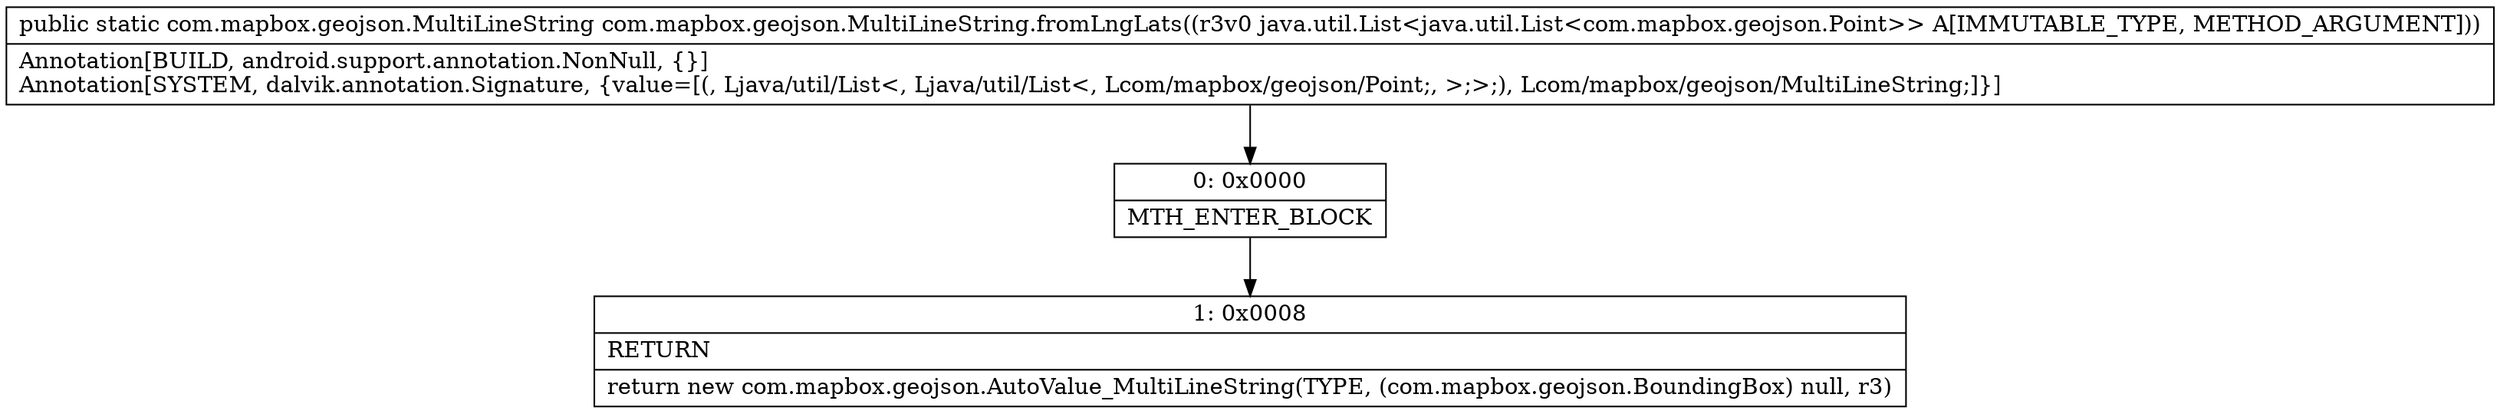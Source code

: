 digraph "CFG forcom.mapbox.geojson.MultiLineString.fromLngLats(Ljava\/util\/List;)Lcom\/mapbox\/geojson\/MultiLineString;" {
Node_0 [shape=record,label="{0\:\ 0x0000|MTH_ENTER_BLOCK\l}"];
Node_1 [shape=record,label="{1\:\ 0x0008|RETURN\l|return new com.mapbox.geojson.AutoValue_MultiLineString(TYPE, (com.mapbox.geojson.BoundingBox) null, r3)\l}"];
MethodNode[shape=record,label="{public static com.mapbox.geojson.MultiLineString com.mapbox.geojson.MultiLineString.fromLngLats((r3v0 java.util.List\<java.util.List\<com.mapbox.geojson.Point\>\> A[IMMUTABLE_TYPE, METHOD_ARGUMENT]))  | Annotation[BUILD, android.support.annotation.NonNull, \{\}]\lAnnotation[SYSTEM, dalvik.annotation.Signature, \{value=[(, Ljava\/util\/List\<, Ljava\/util\/List\<, Lcom\/mapbox\/geojson\/Point;, \>;\>;), Lcom\/mapbox\/geojson\/MultiLineString;]\}]\l}"];
MethodNode -> Node_0;
Node_0 -> Node_1;
}


